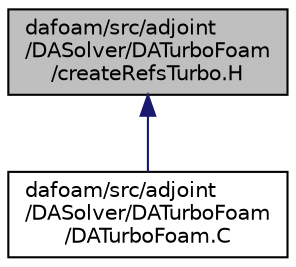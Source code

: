 digraph "dafoam/src/adjoint/DASolver/DATurboFoam/createRefsTurbo.H"
{
  bgcolor="transparent";
  edge [fontname="Helvetica",fontsize="10",labelfontname="Helvetica",labelfontsize="10"];
  node [fontname="Helvetica",fontsize="10",shape=record];
  Node1 [label="dafoam/src/adjoint\l/DASolver/DATurboFoam\l/createRefsTurbo.H",height=0.2,width=0.4,color="black", fillcolor="grey75", style="filled", fontcolor="black"];
  Node1 -> Node2 [dir="back",color="midnightblue",fontsize="10",style="solid",fontname="Helvetica"];
  Node2 [label="dafoam/src/adjoint\l/DASolver/DATurboFoam\l/DATurboFoam.C",height=0.2,width=0.4,color="black",URL="$DATurboFoam_8C.html"];
}
